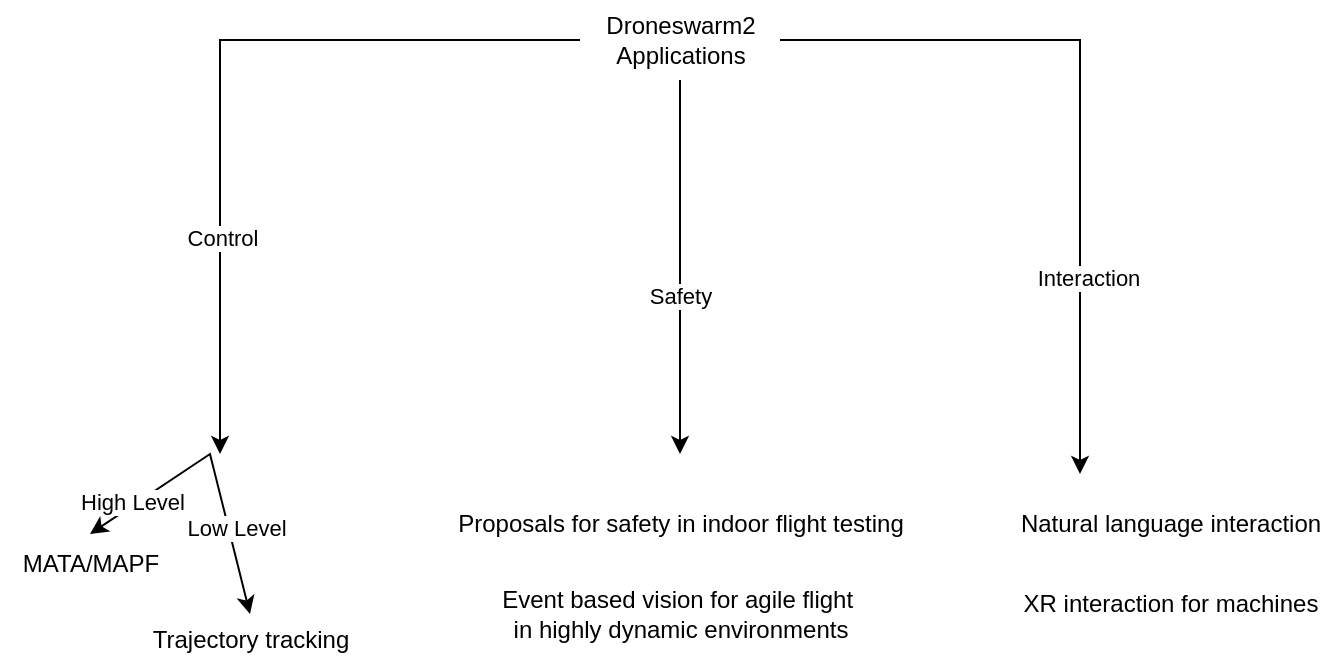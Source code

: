 <mxfile version="26.0.13">
  <diagram name="Page-1" id="ZyI50GSD2OCSiYya33_l">
    <mxGraphModel dx="1434" dy="774" grid="1" gridSize="10" guides="1" tooltips="1" connect="1" arrows="1" fold="1" page="1" pageScale="1" pageWidth="850" pageHeight="1100" math="0" shadow="0">
      <root>
        <mxCell id="0" />
        <mxCell id="1" parent="0" />
        <mxCell id="YGHJIajYnW2gjYeQ1du6-2" style="edgeStyle=orthogonalEdgeStyle;rounded=0;orthogonalLoop=1;jettySize=auto;html=1;" parent="1" source="YGHJIajYnW2gjYeQ1du6-1" edge="1">
          <mxGeometry relative="1" as="geometry">
            <mxPoint x="400" y="400" as="targetPoint" />
          </mxGeometry>
        </mxCell>
        <mxCell id="YGHJIajYnW2gjYeQ1du6-3" value="Safety" style="edgeLabel;html=1;align=center;verticalAlign=middle;resizable=0;points=[];" parent="YGHJIajYnW2gjYeQ1du6-2" vertex="1" connectable="0">
          <mxGeometry x="0.934" y="1" relative="1" as="geometry">
            <mxPoint x="-1" y="-73" as="offset" />
          </mxGeometry>
        </mxCell>
        <mxCell id="YGHJIajYnW2gjYeQ1du6-4" style="edgeStyle=orthogonalEdgeStyle;rounded=0;orthogonalLoop=1;jettySize=auto;html=1;" parent="1" source="YGHJIajYnW2gjYeQ1du6-1" edge="1">
          <mxGeometry relative="1" as="geometry">
            <mxPoint x="170" y="400" as="targetPoint" />
            <Array as="points">
              <mxPoint x="170" y="193" />
            </Array>
          </mxGeometry>
        </mxCell>
        <mxCell id="YGHJIajYnW2gjYeQ1du6-7" value="Control" style="edgeLabel;html=1;align=center;verticalAlign=middle;resizable=0;points=[];" parent="YGHJIajYnW2gjYeQ1du6-4" vertex="1" connectable="0">
          <mxGeometry x="0.446" y="1" relative="1" as="geometry">
            <mxPoint y="-1" as="offset" />
          </mxGeometry>
        </mxCell>
        <mxCell id="YGHJIajYnW2gjYeQ1du6-6" style="edgeStyle=orthogonalEdgeStyle;rounded=0;orthogonalLoop=1;jettySize=auto;html=1;" parent="1" source="YGHJIajYnW2gjYeQ1du6-1" edge="1">
          <mxGeometry relative="1" as="geometry">
            <mxPoint x="600" y="410" as="targetPoint" />
            <Array as="points">
              <mxPoint x="600" y="193" />
            </Array>
          </mxGeometry>
        </mxCell>
        <mxCell id="YGHJIajYnW2gjYeQ1du6-8" value="Interaction" style="edgeLabel;html=1;align=center;verticalAlign=middle;resizable=0;points=[];" parent="YGHJIajYnW2gjYeQ1du6-6" vertex="1" connectable="0">
          <mxGeometry x="0.464" y="4" relative="1" as="geometry">
            <mxPoint as="offset" />
          </mxGeometry>
        </mxCell>
        <mxCell id="YGHJIajYnW2gjYeQ1du6-1" value="&lt;div&gt;Droneswarm2&lt;br&gt;Applications&lt;/div&gt;" style="text;html=1;align=center;verticalAlign=middle;resizable=0;points=[];autosize=1;strokeColor=none;fillColor=none;" parent="1" vertex="1">
          <mxGeometry x="350" y="173" width="100" height="40" as="geometry" />
        </mxCell>
        <mxCell id="YGHJIajYnW2gjYeQ1du6-10" value="" style="endArrow=classic;startArrow=classic;html=1;rounded=0;" parent="1" edge="1">
          <mxGeometry width="50" height="50" relative="1" as="geometry">
            <mxPoint x="105" y="440" as="sourcePoint" />
            <mxPoint x="185" y="480" as="targetPoint" />
            <Array as="points">
              <mxPoint x="165" y="400" />
            </Array>
          </mxGeometry>
        </mxCell>
        <mxCell id="YGHJIajYnW2gjYeQ1du6-11" value="High Level" style="edgeLabel;html=1;align=center;verticalAlign=middle;resizable=0;points=[];" parent="YGHJIajYnW2gjYeQ1du6-10" vertex="1" connectable="0">
          <mxGeometry x="-0.659" y="2" relative="1" as="geometry">
            <mxPoint as="offset" />
          </mxGeometry>
        </mxCell>
        <mxCell id="YGHJIajYnW2gjYeQ1du6-12" value="Low Level" style="edgeLabel;html=1;align=center;verticalAlign=middle;resizable=0;points=[];" parent="YGHJIajYnW2gjYeQ1du6-10" vertex="1" connectable="0">
          <mxGeometry x="0.435" y="3" relative="1" as="geometry">
            <mxPoint as="offset" />
          </mxGeometry>
        </mxCell>
        <mxCell id="YGHJIajYnW2gjYeQ1du6-13" value="Trajectory tracking" style="text;html=1;align=center;verticalAlign=middle;resizable=0;points=[];autosize=1;strokeColor=none;fillColor=none;" parent="1" vertex="1">
          <mxGeometry x="125" y="478" width="120" height="30" as="geometry" />
        </mxCell>
        <mxCell id="YGHJIajYnW2gjYeQ1du6-14" value="MATA/MAPF" style="text;html=1;align=center;verticalAlign=middle;resizable=0;points=[];autosize=1;strokeColor=none;fillColor=none;" parent="1" vertex="1">
          <mxGeometry x="60" y="440" width="90" height="30" as="geometry" />
        </mxCell>
        <mxCell id="YGHJIajYnW2gjYeQ1du6-15" value="&lt;div&gt;Event based vision for agile flight&amp;nbsp;&lt;/div&gt;&lt;div&gt;in highly dynamic environments&lt;/div&gt;" style="text;html=1;align=center;verticalAlign=middle;resizable=0;points=[];autosize=1;strokeColor=none;fillColor=none;" parent="1" vertex="1">
          <mxGeometry x="300" y="460" width="200" height="40" as="geometry" />
        </mxCell>
        <mxCell id="YGHJIajYnW2gjYeQ1du6-16" value="Proposals for safety in indoor flight testing" style="text;html=1;align=center;verticalAlign=middle;resizable=0;points=[];autosize=1;strokeColor=none;fillColor=none;" parent="1" vertex="1">
          <mxGeometry x="275" y="420" width="250" height="30" as="geometry" />
        </mxCell>
        <mxCell id="YGHJIajYnW2gjYeQ1du6-17" value="Natural language interaction " style="text;html=1;align=center;verticalAlign=middle;resizable=0;points=[];autosize=1;strokeColor=none;fillColor=none;" parent="1" vertex="1">
          <mxGeometry x="560" y="420" width="170" height="30" as="geometry" />
        </mxCell>
        <mxCell id="YGHJIajYnW2gjYeQ1du6-18" value="XR interaction for machines" style="text;html=1;align=center;verticalAlign=middle;resizable=0;points=[];autosize=1;strokeColor=none;fillColor=none;" parent="1" vertex="1">
          <mxGeometry x="560" y="460" width="170" height="30" as="geometry" />
        </mxCell>
      </root>
    </mxGraphModel>
  </diagram>
</mxfile>
